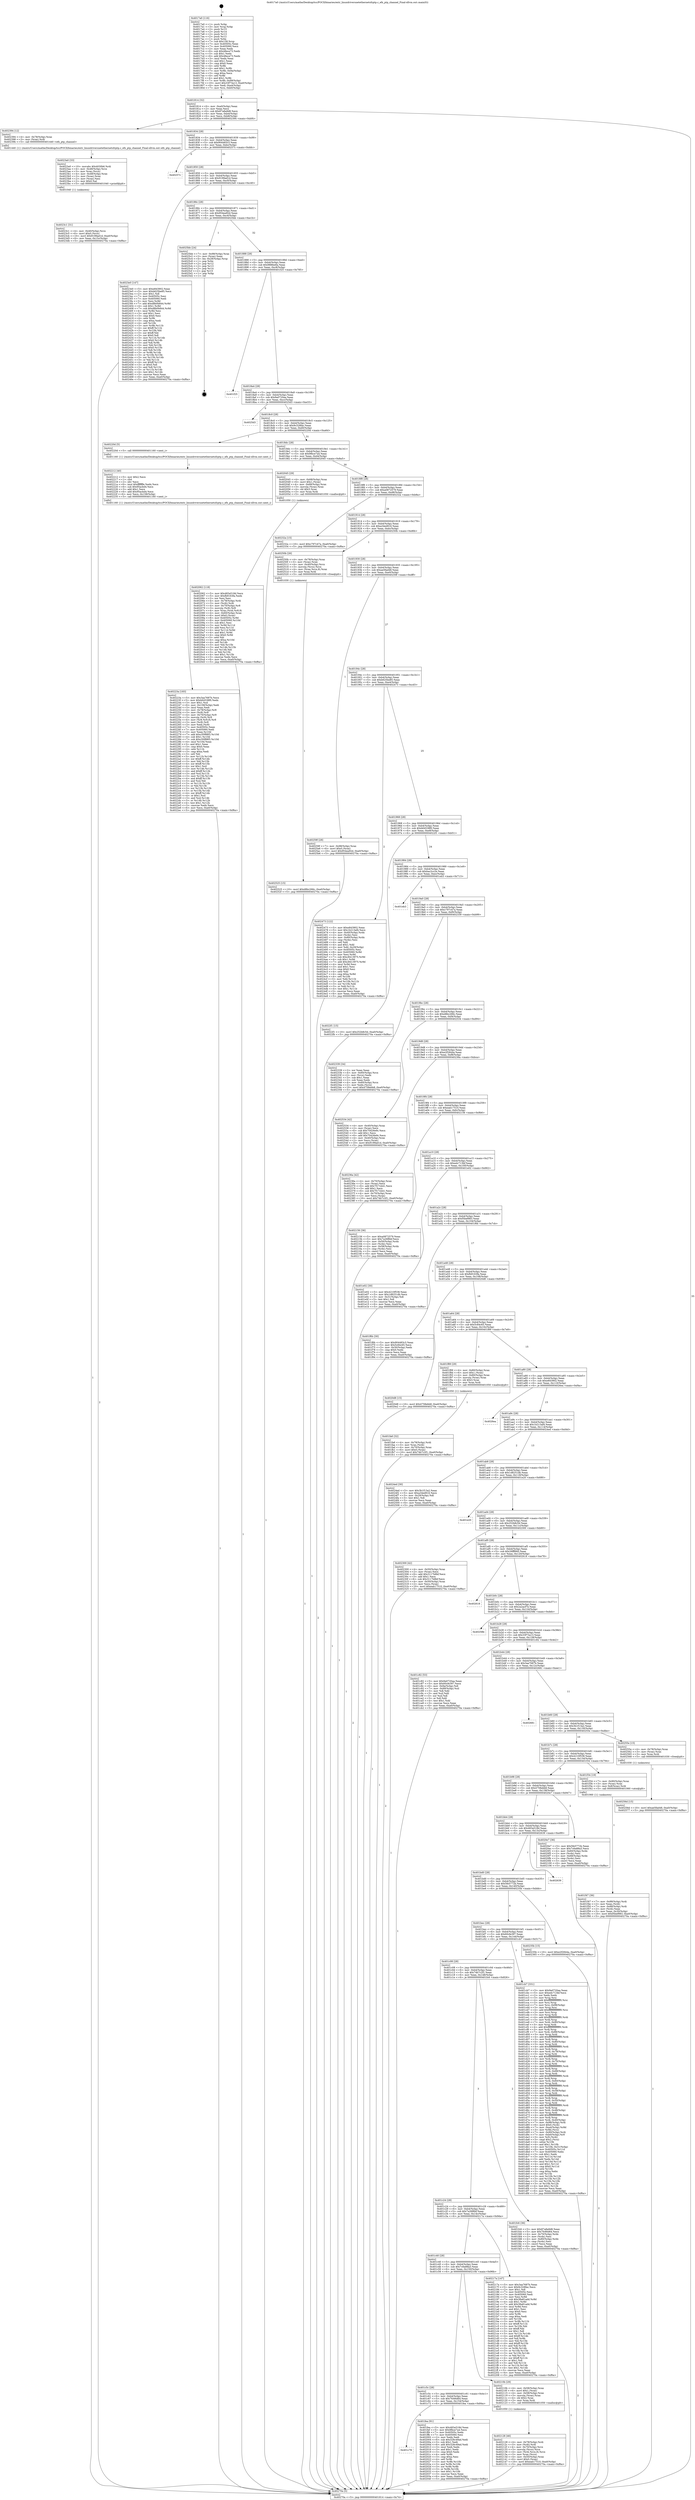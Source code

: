 digraph "0x4017a0" {
  label = "0x4017a0 (/mnt/c/Users/mathe/Desktop/tcc/POCII/binaries/extr_linuxdriversnetethernetsfcptp.c_efx_ptp_channel_Final-ollvm.out::main(0))"
  labelloc = "t"
  node[shape=record]

  Entry [label="",width=0.3,height=0.3,shape=circle,fillcolor=black,style=filled]
  "0x401814" [label="{
     0x401814 [32]\l
     | [instrs]\l
     &nbsp;&nbsp;0x401814 \<+6\>: mov -0xa0(%rbp),%eax\l
     &nbsp;&nbsp;0x40181a \<+2\>: mov %eax,%ecx\l
     &nbsp;&nbsp;0x40181c \<+6\>: sub $0x87a8a9d8,%ecx\l
     &nbsp;&nbsp;0x401822 \<+6\>: mov %eax,-0xb4(%rbp)\l
     &nbsp;&nbsp;0x401828 \<+6\>: mov %ecx,-0xb8(%rbp)\l
     &nbsp;&nbsp;0x40182e \<+6\>: je 0000000000402394 \<main+0xbf4\>\l
  }"]
  "0x402394" [label="{
     0x402394 [12]\l
     | [instrs]\l
     &nbsp;&nbsp;0x402394 \<+4\>: mov -0x78(%rbp),%rax\l
     &nbsp;&nbsp;0x402398 \<+3\>: mov (%rax),%rdi\l
     &nbsp;&nbsp;0x40239b \<+5\>: call 0000000000401440 \<efx_ptp_channel\>\l
     | [calls]\l
     &nbsp;&nbsp;0x401440 \{1\} (/mnt/c/Users/mathe/Desktop/tcc/POCII/binaries/extr_linuxdriversnetethernetsfcptp.c_efx_ptp_channel_Final-ollvm.out::efx_ptp_channel)\l
  }"]
  "0x401834" [label="{
     0x401834 [28]\l
     | [instrs]\l
     &nbsp;&nbsp;0x401834 \<+5\>: jmp 0000000000401839 \<main+0x99\>\l
     &nbsp;&nbsp;0x401839 \<+6\>: mov -0xb4(%rbp),%eax\l
     &nbsp;&nbsp;0x40183f \<+5\>: sub $0x904483c3,%eax\l
     &nbsp;&nbsp;0x401844 \<+6\>: mov %eax,-0xbc(%rbp)\l
     &nbsp;&nbsp;0x40184a \<+6\>: je 000000000040257c \<main+0xddc\>\l
  }"]
  Exit [label="",width=0.3,height=0.3,shape=circle,fillcolor=black,style=filled,peripheries=2]
  "0x40257c" [label="{
     0x40257c\l
  }", style=dashed]
  "0x401850" [label="{
     0x401850 [28]\l
     | [instrs]\l
     &nbsp;&nbsp;0x401850 \<+5\>: jmp 0000000000401855 \<main+0xb5\>\l
     &nbsp;&nbsp;0x401855 \<+6\>: mov -0xb4(%rbp),%eax\l
     &nbsp;&nbsp;0x40185b \<+5\>: sub $0x9199ad1d,%eax\l
     &nbsp;&nbsp;0x401860 \<+6\>: mov %eax,-0xc0(%rbp)\l
     &nbsp;&nbsp;0x401866 \<+6\>: je 00000000004023e0 \<main+0xc40\>\l
  }"]
  "0x40256d" [label="{
     0x40256d [15]\l
     | [instrs]\l
     &nbsp;&nbsp;0x40256d \<+10\>: movl $0xae5fad48,-0xa0(%rbp)\l
     &nbsp;&nbsp;0x402577 \<+5\>: jmp 000000000040270a \<main+0xf6a\>\l
  }"]
  "0x4023e0" [label="{
     0x4023e0 [147]\l
     | [instrs]\l
     &nbsp;&nbsp;0x4023e0 \<+5\>: mov $0xe843902,%eax\l
     &nbsp;&nbsp;0x4023e5 \<+5\>: mov $0xb625be85,%ecx\l
     &nbsp;&nbsp;0x4023ea \<+2\>: mov $0x1,%dl\l
     &nbsp;&nbsp;0x4023ec \<+7\>: mov 0x40505c,%esi\l
     &nbsp;&nbsp;0x4023f3 \<+7\>: mov 0x405060,%edi\l
     &nbsp;&nbsp;0x4023fa \<+3\>: mov %esi,%r8d\l
     &nbsp;&nbsp;0x4023fd \<+7\>: add $0xd8b0b844,%r8d\l
     &nbsp;&nbsp;0x402404 \<+4\>: sub $0x1,%r8d\l
     &nbsp;&nbsp;0x402408 \<+7\>: sub $0xd8b0b844,%r8d\l
     &nbsp;&nbsp;0x40240f \<+4\>: imul %r8d,%esi\l
     &nbsp;&nbsp;0x402413 \<+3\>: and $0x1,%esi\l
     &nbsp;&nbsp;0x402416 \<+3\>: cmp $0x0,%esi\l
     &nbsp;&nbsp;0x402419 \<+4\>: sete %r9b\l
     &nbsp;&nbsp;0x40241d \<+3\>: cmp $0xa,%edi\l
     &nbsp;&nbsp;0x402420 \<+4\>: setl %r10b\l
     &nbsp;&nbsp;0x402424 \<+3\>: mov %r9b,%r11b\l
     &nbsp;&nbsp;0x402427 \<+4\>: xor $0xff,%r11b\l
     &nbsp;&nbsp;0x40242b \<+3\>: mov %r10b,%bl\l
     &nbsp;&nbsp;0x40242e \<+3\>: xor $0xff,%bl\l
     &nbsp;&nbsp;0x402431 \<+3\>: xor $0x0,%dl\l
     &nbsp;&nbsp;0x402434 \<+3\>: mov %r11b,%r14b\l
     &nbsp;&nbsp;0x402437 \<+4\>: and $0x0,%r14b\l
     &nbsp;&nbsp;0x40243b \<+3\>: and %dl,%r9b\l
     &nbsp;&nbsp;0x40243e \<+3\>: mov %bl,%r15b\l
     &nbsp;&nbsp;0x402441 \<+4\>: and $0x0,%r15b\l
     &nbsp;&nbsp;0x402445 \<+3\>: and %dl,%r10b\l
     &nbsp;&nbsp;0x402448 \<+3\>: or %r9b,%r14b\l
     &nbsp;&nbsp;0x40244b \<+3\>: or %r10b,%r15b\l
     &nbsp;&nbsp;0x40244e \<+3\>: xor %r15b,%r14b\l
     &nbsp;&nbsp;0x402451 \<+3\>: or %bl,%r11b\l
     &nbsp;&nbsp;0x402454 \<+4\>: xor $0xff,%r11b\l
     &nbsp;&nbsp;0x402458 \<+3\>: or $0x0,%dl\l
     &nbsp;&nbsp;0x40245b \<+3\>: and %dl,%r11b\l
     &nbsp;&nbsp;0x40245e \<+3\>: or %r11b,%r14b\l
     &nbsp;&nbsp;0x402461 \<+4\>: test $0x1,%r14b\l
     &nbsp;&nbsp;0x402465 \<+3\>: cmovne %ecx,%eax\l
     &nbsp;&nbsp;0x402468 \<+6\>: mov %eax,-0xa0(%rbp)\l
     &nbsp;&nbsp;0x40246e \<+5\>: jmp 000000000040270a \<main+0xf6a\>\l
  }"]
  "0x40186c" [label="{
     0x40186c [28]\l
     | [instrs]\l
     &nbsp;&nbsp;0x40186c \<+5\>: jmp 0000000000401871 \<main+0xd1\>\l
     &nbsp;&nbsp;0x401871 \<+6\>: mov -0xb4(%rbp),%eax\l
     &nbsp;&nbsp;0x401877 \<+5\>: sub $0x954ea92d,%eax\l
     &nbsp;&nbsp;0x40187c \<+6\>: mov %eax,-0xc4(%rbp)\l
     &nbsp;&nbsp;0x401882 \<+6\>: je 00000000004025bb \<main+0xe1b\>\l
  }"]
  "0x402525" [label="{
     0x402525 [15]\l
     | [instrs]\l
     &nbsp;&nbsp;0x402525 \<+10\>: movl $0xd8bc266c,-0xa0(%rbp)\l
     &nbsp;&nbsp;0x40252f \<+5\>: jmp 000000000040270a \<main+0xf6a\>\l
  }"]
  "0x4025bb" [label="{
     0x4025bb [24]\l
     | [instrs]\l
     &nbsp;&nbsp;0x4025bb \<+7\>: mov -0x98(%rbp),%rax\l
     &nbsp;&nbsp;0x4025c2 \<+2\>: mov (%rax),%eax\l
     &nbsp;&nbsp;0x4025c4 \<+4\>: lea -0x28(%rbp),%rsp\l
     &nbsp;&nbsp;0x4025c8 \<+1\>: pop %rbx\l
     &nbsp;&nbsp;0x4025c9 \<+2\>: pop %r12\l
     &nbsp;&nbsp;0x4025cb \<+2\>: pop %r13\l
     &nbsp;&nbsp;0x4025cd \<+2\>: pop %r14\l
     &nbsp;&nbsp;0x4025cf \<+2\>: pop %r15\l
     &nbsp;&nbsp;0x4025d1 \<+1\>: pop %rbp\l
     &nbsp;&nbsp;0x4025d2 \<+1\>: ret\l
  }"]
  "0x401888" [label="{
     0x401888 [28]\l
     | [instrs]\l
     &nbsp;&nbsp;0x401888 \<+5\>: jmp 000000000040188d \<main+0xed\>\l
     &nbsp;&nbsp;0x40188d \<+6\>: mov -0xb4(%rbp),%eax\l
     &nbsp;&nbsp;0x401893 \<+5\>: sub $0x988fee6a,%eax\l
     &nbsp;&nbsp;0x401898 \<+6\>: mov %eax,-0xc8(%rbp)\l
     &nbsp;&nbsp;0x40189e \<+6\>: je 0000000000401f25 \<main+0x785\>\l
  }"]
  "0x4023c1" [label="{
     0x4023c1 [31]\l
     | [instrs]\l
     &nbsp;&nbsp;0x4023c1 \<+4\>: mov -0x40(%rbp),%rcx\l
     &nbsp;&nbsp;0x4023c5 \<+6\>: movl $0x0,(%rcx)\l
     &nbsp;&nbsp;0x4023cb \<+10\>: movl $0x9199ad1d,-0xa0(%rbp)\l
     &nbsp;&nbsp;0x4023d5 \<+6\>: mov %eax,-0x15c(%rbp)\l
     &nbsp;&nbsp;0x4023db \<+5\>: jmp 000000000040270a \<main+0xf6a\>\l
  }"]
  "0x401f25" [label="{
     0x401f25\l
  }", style=dashed]
  "0x4018a4" [label="{
     0x4018a4 [28]\l
     | [instrs]\l
     &nbsp;&nbsp;0x4018a4 \<+5\>: jmp 00000000004018a9 \<main+0x109\>\l
     &nbsp;&nbsp;0x4018a9 \<+6\>: mov -0xb4(%rbp),%eax\l
     &nbsp;&nbsp;0x4018af \<+5\>: sub $0x9a0720aa,%eax\l
     &nbsp;&nbsp;0x4018b4 \<+6\>: mov %eax,-0xcc(%rbp)\l
     &nbsp;&nbsp;0x4018ba \<+6\>: je 00000000004025d3 \<main+0xe33\>\l
  }"]
  "0x4023a0" [label="{
     0x4023a0 [33]\l
     | [instrs]\l
     &nbsp;&nbsp;0x4023a0 \<+10\>: movabs $0x4030b6,%rdi\l
     &nbsp;&nbsp;0x4023aa \<+4\>: mov -0x48(%rbp),%rcx\l
     &nbsp;&nbsp;0x4023ae \<+3\>: mov %rax,(%rcx)\l
     &nbsp;&nbsp;0x4023b1 \<+4\>: mov -0x48(%rbp),%rax\l
     &nbsp;&nbsp;0x4023b5 \<+3\>: mov (%rax),%rax\l
     &nbsp;&nbsp;0x4023b8 \<+2\>: mov (%rax),%esi\l
     &nbsp;&nbsp;0x4023ba \<+2\>: mov $0x0,%al\l
     &nbsp;&nbsp;0x4023bc \<+5\>: call 0000000000401040 \<printf@plt\>\l
     | [calls]\l
     &nbsp;&nbsp;0x401040 \{1\} (unknown)\l
  }"]
  "0x4025d3" [label="{
     0x4025d3\l
  }", style=dashed]
  "0x4018c0" [label="{
     0x4018c0 [28]\l
     | [instrs]\l
     &nbsp;&nbsp;0x4018c0 \<+5\>: jmp 00000000004018c5 \<main+0x125\>\l
     &nbsp;&nbsp;0x4018c5 \<+6\>: mov -0xb4(%rbp),%eax\l
     &nbsp;&nbsp;0x4018cb \<+5\>: sub $0x9c328fac,%eax\l
     &nbsp;&nbsp;0x4018d0 \<+6\>: mov %eax,-0xd0(%rbp)\l
     &nbsp;&nbsp;0x4018d6 \<+6\>: je 000000000040220d \<main+0xa6d\>\l
  }"]
  "0x40223a" [label="{
     0x40223a [183]\l
     | [instrs]\l
     &nbsp;&nbsp;0x40223a \<+5\>: mov $0x3aa7687b,%ecx\l
     &nbsp;&nbsp;0x40223f \<+5\>: mov $0xb64538f0,%edx\l
     &nbsp;&nbsp;0x402244 \<+3\>: mov $0x1,%sil\l
     &nbsp;&nbsp;0x402247 \<+6\>: mov -0x158(%rbp),%edi\l
     &nbsp;&nbsp;0x40224d \<+3\>: imul %eax,%edi\l
     &nbsp;&nbsp;0x402250 \<+4\>: mov -0x78(%rbp),%r8\l
     &nbsp;&nbsp;0x402254 \<+3\>: mov (%r8),%r8\l
     &nbsp;&nbsp;0x402257 \<+4\>: mov -0x70(%rbp),%r9\l
     &nbsp;&nbsp;0x40225b \<+3\>: movslq (%r9),%r9\l
     &nbsp;&nbsp;0x40225e \<+4\>: mov (%r8,%r9,8),%r8\l
     &nbsp;&nbsp;0x402262 \<+3\>: mov (%r8),%r8\l
     &nbsp;&nbsp;0x402265 \<+3\>: mov %edi,(%r8)\l
     &nbsp;&nbsp;0x402268 \<+7\>: mov 0x40505c,%eax\l
     &nbsp;&nbsp;0x40226f \<+7\>: mov 0x405060,%edi\l
     &nbsp;&nbsp;0x402276 \<+3\>: mov %eax,%r10d\l
     &nbsp;&nbsp;0x402279 \<+7\>: add $0xc50f88f3,%r10d\l
     &nbsp;&nbsp;0x402280 \<+4\>: sub $0x1,%r10d\l
     &nbsp;&nbsp;0x402284 \<+7\>: sub $0xc50f88f3,%r10d\l
     &nbsp;&nbsp;0x40228b \<+4\>: imul %r10d,%eax\l
     &nbsp;&nbsp;0x40228f \<+3\>: and $0x1,%eax\l
     &nbsp;&nbsp;0x402292 \<+3\>: cmp $0x0,%eax\l
     &nbsp;&nbsp;0x402295 \<+4\>: sete %r11b\l
     &nbsp;&nbsp;0x402299 \<+3\>: cmp $0xa,%edi\l
     &nbsp;&nbsp;0x40229c \<+3\>: setl %bl\l
     &nbsp;&nbsp;0x40229f \<+3\>: mov %r11b,%r14b\l
     &nbsp;&nbsp;0x4022a2 \<+4\>: xor $0xff,%r14b\l
     &nbsp;&nbsp;0x4022a6 \<+3\>: mov %bl,%r15b\l
     &nbsp;&nbsp;0x4022a9 \<+4\>: xor $0xff,%r15b\l
     &nbsp;&nbsp;0x4022ad \<+4\>: xor $0x1,%sil\l
     &nbsp;&nbsp;0x4022b1 \<+3\>: mov %r14b,%r12b\l
     &nbsp;&nbsp;0x4022b4 \<+4\>: and $0xff,%r12b\l
     &nbsp;&nbsp;0x4022b8 \<+3\>: and %sil,%r11b\l
     &nbsp;&nbsp;0x4022bb \<+3\>: mov %r15b,%r13b\l
     &nbsp;&nbsp;0x4022be \<+4\>: and $0xff,%r13b\l
     &nbsp;&nbsp;0x4022c2 \<+3\>: and %sil,%bl\l
     &nbsp;&nbsp;0x4022c5 \<+3\>: or %r11b,%r12b\l
     &nbsp;&nbsp;0x4022c8 \<+3\>: or %bl,%r13b\l
     &nbsp;&nbsp;0x4022cb \<+3\>: xor %r13b,%r12b\l
     &nbsp;&nbsp;0x4022ce \<+3\>: or %r15b,%r14b\l
     &nbsp;&nbsp;0x4022d1 \<+4\>: xor $0xff,%r14b\l
     &nbsp;&nbsp;0x4022d5 \<+4\>: or $0x1,%sil\l
     &nbsp;&nbsp;0x4022d9 \<+3\>: and %sil,%r14b\l
     &nbsp;&nbsp;0x4022dc \<+3\>: or %r14b,%r12b\l
     &nbsp;&nbsp;0x4022df \<+4\>: test $0x1,%r12b\l
     &nbsp;&nbsp;0x4022e3 \<+3\>: cmovne %edx,%ecx\l
     &nbsp;&nbsp;0x4022e6 \<+6\>: mov %ecx,-0xa0(%rbp)\l
     &nbsp;&nbsp;0x4022ec \<+5\>: jmp 000000000040270a \<main+0xf6a\>\l
  }"]
  "0x40220d" [label="{
     0x40220d [5]\l
     | [instrs]\l
     &nbsp;&nbsp;0x40220d \<+5\>: call 0000000000401160 \<next_i\>\l
     | [calls]\l
     &nbsp;&nbsp;0x401160 \{1\} (/mnt/c/Users/mathe/Desktop/tcc/POCII/binaries/extr_linuxdriversnetethernetsfcptp.c_efx_ptp_channel_Final-ollvm.out::next_i)\l
  }"]
  "0x4018dc" [label="{
     0x4018dc [28]\l
     | [instrs]\l
     &nbsp;&nbsp;0x4018dc \<+5\>: jmp 00000000004018e1 \<main+0x141\>\l
     &nbsp;&nbsp;0x4018e1 \<+6\>: mov -0xb4(%rbp),%eax\l
     &nbsp;&nbsp;0x4018e7 \<+5\>: sub $0x9fbce7a4,%eax\l
     &nbsp;&nbsp;0x4018ec \<+6\>: mov %eax,-0xd4(%rbp)\l
     &nbsp;&nbsp;0x4018f2 \<+6\>: je 0000000000402045 \<main+0x8a5\>\l
  }"]
  "0x402212" [label="{
     0x402212 [40]\l
     | [instrs]\l
     &nbsp;&nbsp;0x402212 \<+5\>: mov $0x2,%ecx\l
     &nbsp;&nbsp;0x402217 \<+1\>: cltd\l
     &nbsp;&nbsp;0x402218 \<+2\>: idiv %ecx\l
     &nbsp;&nbsp;0x40221a \<+6\>: imul $0xfffffffe,%edx,%ecx\l
     &nbsp;&nbsp;0x402220 \<+6\>: sub $0x95acbd4,%ecx\l
     &nbsp;&nbsp;0x402226 \<+3\>: add $0x1,%ecx\l
     &nbsp;&nbsp;0x402229 \<+6\>: add $0x95acbd4,%ecx\l
     &nbsp;&nbsp;0x40222f \<+6\>: mov %ecx,-0x158(%rbp)\l
     &nbsp;&nbsp;0x402235 \<+5\>: call 0000000000401160 \<next_i\>\l
     | [calls]\l
     &nbsp;&nbsp;0x401160 \{1\} (/mnt/c/Users/mathe/Desktop/tcc/POCII/binaries/extr_linuxdriversnetethernetsfcptp.c_efx_ptp_channel_Final-ollvm.out::next_i)\l
  }"]
  "0x402045" [label="{
     0x402045 [29]\l
     | [instrs]\l
     &nbsp;&nbsp;0x402045 \<+4\>: mov -0x68(%rbp),%rax\l
     &nbsp;&nbsp;0x402049 \<+6\>: movl $0x1,(%rax)\l
     &nbsp;&nbsp;0x40204f \<+4\>: mov -0x68(%rbp),%rax\l
     &nbsp;&nbsp;0x402053 \<+3\>: movslq (%rax),%rax\l
     &nbsp;&nbsp;0x402056 \<+4\>: shl $0x3,%rax\l
     &nbsp;&nbsp;0x40205a \<+3\>: mov %rax,%rdi\l
     &nbsp;&nbsp;0x40205d \<+5\>: call 0000000000401050 \<malloc@plt\>\l
     | [calls]\l
     &nbsp;&nbsp;0x401050 \{1\} (unknown)\l
  }"]
  "0x4018f8" [label="{
     0x4018f8 [28]\l
     | [instrs]\l
     &nbsp;&nbsp;0x4018f8 \<+5\>: jmp 00000000004018fd \<main+0x15d\>\l
     &nbsp;&nbsp;0x4018fd \<+6\>: mov -0xb4(%rbp),%eax\l
     &nbsp;&nbsp;0x401903 \<+5\>: sub $0xa0872579,%eax\l
     &nbsp;&nbsp;0x401908 \<+6\>: mov %eax,-0xd8(%rbp)\l
     &nbsp;&nbsp;0x40190e \<+6\>: je 000000000040232a \<main+0xb8a\>\l
  }"]
  "0x402128" [label="{
     0x402128 [46]\l
     | [instrs]\l
     &nbsp;&nbsp;0x402128 \<+4\>: mov -0x78(%rbp),%rdi\l
     &nbsp;&nbsp;0x40212c \<+3\>: mov (%rdi),%rdi\l
     &nbsp;&nbsp;0x40212f \<+4\>: mov -0x70(%rbp),%rcx\l
     &nbsp;&nbsp;0x402133 \<+3\>: movslq (%rcx),%rcx\l
     &nbsp;&nbsp;0x402136 \<+4\>: mov (%rdi,%rcx,8),%rcx\l
     &nbsp;&nbsp;0x40213a \<+3\>: mov %rax,(%rcx)\l
     &nbsp;&nbsp;0x40213d \<+4\>: mov -0x50(%rbp),%rax\l
     &nbsp;&nbsp;0x402141 \<+6\>: movl $0x0,(%rax)\l
     &nbsp;&nbsp;0x402147 \<+10\>: movl $0xeab17510,-0xa0(%rbp)\l
     &nbsp;&nbsp;0x402151 \<+5\>: jmp 000000000040270a \<main+0xf6a\>\l
  }"]
  "0x40232a" [label="{
     0x40232a [15]\l
     | [instrs]\l
     &nbsp;&nbsp;0x40232a \<+10\>: movl $0xc797c47a,-0xa0(%rbp)\l
     &nbsp;&nbsp;0x402334 \<+5\>: jmp 000000000040270a \<main+0xf6a\>\l
  }"]
  "0x401914" [label="{
     0x401914 [28]\l
     | [instrs]\l
     &nbsp;&nbsp;0x401914 \<+5\>: jmp 0000000000401919 \<main+0x179\>\l
     &nbsp;&nbsp;0x401919 \<+6\>: mov -0xb4(%rbp),%eax\l
     &nbsp;&nbsp;0x40191f \<+5\>: sub $0xa34ed916,%eax\l
     &nbsp;&nbsp;0x401924 \<+6\>: mov %eax,-0xdc(%rbp)\l
     &nbsp;&nbsp;0x40192a \<+6\>: je 000000000040250b \<main+0xd6b\>\l
  }"]
  "0x402062" [label="{
     0x402062 [118]\l
     | [instrs]\l
     &nbsp;&nbsp;0x402062 \<+5\>: mov $0x483a518d,%ecx\l
     &nbsp;&nbsp;0x402067 \<+5\>: mov $0xfb9163fa,%edx\l
     &nbsp;&nbsp;0x40206c \<+2\>: xor %esi,%esi\l
     &nbsp;&nbsp;0x40206e \<+4\>: mov -0x78(%rbp),%rdi\l
     &nbsp;&nbsp;0x402072 \<+3\>: mov (%rdi),%rdi\l
     &nbsp;&nbsp;0x402075 \<+4\>: mov -0x70(%rbp),%r8\l
     &nbsp;&nbsp;0x402079 \<+3\>: movslq (%r8),%r8\l
     &nbsp;&nbsp;0x40207c \<+4\>: mov %rax,(%rdi,%r8,8)\l
     &nbsp;&nbsp;0x402080 \<+4\>: mov -0x60(%rbp),%rax\l
     &nbsp;&nbsp;0x402084 \<+6\>: movl $0x0,(%rax)\l
     &nbsp;&nbsp;0x40208a \<+8\>: mov 0x40505c,%r9d\l
     &nbsp;&nbsp;0x402092 \<+8\>: mov 0x405060,%r10d\l
     &nbsp;&nbsp;0x40209a \<+3\>: sub $0x1,%esi\l
     &nbsp;&nbsp;0x40209d \<+3\>: mov %r9d,%r11d\l
     &nbsp;&nbsp;0x4020a0 \<+3\>: add %esi,%r11d\l
     &nbsp;&nbsp;0x4020a3 \<+4\>: imul %r11d,%r9d\l
     &nbsp;&nbsp;0x4020a7 \<+4\>: and $0x1,%r9d\l
     &nbsp;&nbsp;0x4020ab \<+4\>: cmp $0x0,%r9d\l
     &nbsp;&nbsp;0x4020af \<+3\>: sete %bl\l
     &nbsp;&nbsp;0x4020b2 \<+4\>: cmp $0xa,%r10d\l
     &nbsp;&nbsp;0x4020b6 \<+4\>: setl %r14b\l
     &nbsp;&nbsp;0x4020ba \<+3\>: mov %bl,%r15b\l
     &nbsp;&nbsp;0x4020bd \<+3\>: and %r14b,%r15b\l
     &nbsp;&nbsp;0x4020c0 \<+3\>: xor %r14b,%bl\l
     &nbsp;&nbsp;0x4020c3 \<+3\>: or %bl,%r15b\l
     &nbsp;&nbsp;0x4020c6 \<+4\>: test $0x1,%r15b\l
     &nbsp;&nbsp;0x4020ca \<+3\>: cmovne %edx,%ecx\l
     &nbsp;&nbsp;0x4020cd \<+6\>: mov %ecx,-0xa0(%rbp)\l
     &nbsp;&nbsp;0x4020d3 \<+5\>: jmp 000000000040270a \<main+0xf6a\>\l
  }"]
  "0x40250b" [label="{
     0x40250b [26]\l
     | [instrs]\l
     &nbsp;&nbsp;0x40250b \<+4\>: mov -0x78(%rbp),%rax\l
     &nbsp;&nbsp;0x40250f \<+3\>: mov (%rax),%rax\l
     &nbsp;&nbsp;0x402512 \<+4\>: mov -0x40(%rbp),%rcx\l
     &nbsp;&nbsp;0x402516 \<+3\>: movslq (%rcx),%rcx\l
     &nbsp;&nbsp;0x402519 \<+4\>: mov (%rax,%rcx,8),%rax\l
     &nbsp;&nbsp;0x40251d \<+3\>: mov %rax,%rdi\l
     &nbsp;&nbsp;0x402520 \<+5\>: call 0000000000401030 \<free@plt\>\l
     | [calls]\l
     &nbsp;&nbsp;0x401030 \{1\} (unknown)\l
  }"]
  "0x401930" [label="{
     0x401930 [28]\l
     | [instrs]\l
     &nbsp;&nbsp;0x401930 \<+5\>: jmp 0000000000401935 \<main+0x195\>\l
     &nbsp;&nbsp;0x401935 \<+6\>: mov -0xb4(%rbp),%eax\l
     &nbsp;&nbsp;0x40193b \<+5\>: sub $0xae5fad48,%eax\l
     &nbsp;&nbsp;0x401940 \<+6\>: mov %eax,-0xe0(%rbp)\l
     &nbsp;&nbsp;0x401946 \<+6\>: je 000000000040259f \<main+0xdff\>\l
  }"]
  "0x401c78" [label="{
     0x401c78\l
  }", style=dashed]
  "0x40259f" [label="{
     0x40259f [28]\l
     | [instrs]\l
     &nbsp;&nbsp;0x40259f \<+7\>: mov -0x98(%rbp),%rax\l
     &nbsp;&nbsp;0x4025a6 \<+6\>: movl $0x0,(%rax)\l
     &nbsp;&nbsp;0x4025ac \<+10\>: movl $0x954ea92d,-0xa0(%rbp)\l
     &nbsp;&nbsp;0x4025b6 \<+5\>: jmp 000000000040270a \<main+0xf6a\>\l
  }"]
  "0x40194c" [label="{
     0x40194c [28]\l
     | [instrs]\l
     &nbsp;&nbsp;0x40194c \<+5\>: jmp 0000000000401951 \<main+0x1b1\>\l
     &nbsp;&nbsp;0x401951 \<+6\>: mov -0xb4(%rbp),%eax\l
     &nbsp;&nbsp;0x401957 \<+5\>: sub $0xb625be85,%eax\l
     &nbsp;&nbsp;0x40195c \<+6\>: mov %eax,-0xe4(%rbp)\l
     &nbsp;&nbsp;0x401962 \<+6\>: je 0000000000402473 \<main+0xcd3\>\l
  }"]
  "0x401fea" [label="{
     0x401fea [91]\l
     | [instrs]\l
     &nbsp;&nbsp;0x401fea \<+5\>: mov $0x483a518d,%eax\l
     &nbsp;&nbsp;0x401fef \<+5\>: mov $0x9fbce7a4,%ecx\l
     &nbsp;&nbsp;0x401ff4 \<+7\>: mov 0x40505c,%edx\l
     &nbsp;&nbsp;0x401ffb \<+7\>: mov 0x405060,%esi\l
     &nbsp;&nbsp;0x402002 \<+2\>: mov %edx,%edi\l
     &nbsp;&nbsp;0x402004 \<+6\>: sub $0x328c49ad,%edi\l
     &nbsp;&nbsp;0x40200a \<+3\>: sub $0x1,%edi\l
     &nbsp;&nbsp;0x40200d \<+6\>: add $0x328c49ad,%edi\l
     &nbsp;&nbsp;0x402013 \<+3\>: imul %edi,%edx\l
     &nbsp;&nbsp;0x402016 \<+3\>: and $0x1,%edx\l
     &nbsp;&nbsp;0x402019 \<+3\>: cmp $0x0,%edx\l
     &nbsp;&nbsp;0x40201c \<+4\>: sete %r8b\l
     &nbsp;&nbsp;0x402020 \<+3\>: cmp $0xa,%esi\l
     &nbsp;&nbsp;0x402023 \<+4\>: setl %r9b\l
     &nbsp;&nbsp;0x402027 \<+3\>: mov %r8b,%r10b\l
     &nbsp;&nbsp;0x40202a \<+3\>: and %r9b,%r10b\l
     &nbsp;&nbsp;0x40202d \<+3\>: xor %r9b,%r8b\l
     &nbsp;&nbsp;0x402030 \<+3\>: or %r8b,%r10b\l
     &nbsp;&nbsp;0x402033 \<+4\>: test $0x1,%r10b\l
     &nbsp;&nbsp;0x402037 \<+3\>: cmovne %ecx,%eax\l
     &nbsp;&nbsp;0x40203a \<+6\>: mov %eax,-0xa0(%rbp)\l
     &nbsp;&nbsp;0x402040 \<+5\>: jmp 000000000040270a \<main+0xf6a\>\l
  }"]
  "0x402473" [label="{
     0x402473 [122]\l
     | [instrs]\l
     &nbsp;&nbsp;0x402473 \<+5\>: mov $0xe843902,%eax\l
     &nbsp;&nbsp;0x402478 \<+5\>: mov $0x1b213af4,%ecx\l
     &nbsp;&nbsp;0x40247d \<+4\>: mov -0x40(%rbp),%rdx\l
     &nbsp;&nbsp;0x402481 \<+2\>: mov (%rdx),%esi\l
     &nbsp;&nbsp;0x402483 \<+4\>: mov -0x80(%rbp),%rdx\l
     &nbsp;&nbsp;0x402487 \<+2\>: cmp (%rdx),%esi\l
     &nbsp;&nbsp;0x402489 \<+4\>: setl %dil\l
     &nbsp;&nbsp;0x40248d \<+4\>: and $0x1,%dil\l
     &nbsp;&nbsp;0x402491 \<+4\>: mov %dil,-0x29(%rbp)\l
     &nbsp;&nbsp;0x402495 \<+7\>: mov 0x40505c,%esi\l
     &nbsp;&nbsp;0x40249c \<+8\>: mov 0x405060,%r8d\l
     &nbsp;&nbsp;0x4024a4 \<+3\>: mov %esi,%r9d\l
     &nbsp;&nbsp;0x4024a7 \<+7\>: sub $0xc8413975,%r9d\l
     &nbsp;&nbsp;0x4024ae \<+4\>: sub $0x1,%r9d\l
     &nbsp;&nbsp;0x4024b2 \<+7\>: add $0xc8413975,%r9d\l
     &nbsp;&nbsp;0x4024b9 \<+4\>: imul %r9d,%esi\l
     &nbsp;&nbsp;0x4024bd \<+3\>: and $0x1,%esi\l
     &nbsp;&nbsp;0x4024c0 \<+3\>: cmp $0x0,%esi\l
     &nbsp;&nbsp;0x4024c3 \<+4\>: sete %dil\l
     &nbsp;&nbsp;0x4024c7 \<+4\>: cmp $0xa,%r8d\l
     &nbsp;&nbsp;0x4024cb \<+4\>: setl %r10b\l
     &nbsp;&nbsp;0x4024cf \<+3\>: mov %dil,%r11b\l
     &nbsp;&nbsp;0x4024d2 \<+3\>: and %r10b,%r11b\l
     &nbsp;&nbsp;0x4024d5 \<+3\>: xor %r10b,%dil\l
     &nbsp;&nbsp;0x4024d8 \<+3\>: or %dil,%r11b\l
     &nbsp;&nbsp;0x4024db \<+4\>: test $0x1,%r11b\l
     &nbsp;&nbsp;0x4024df \<+3\>: cmovne %ecx,%eax\l
     &nbsp;&nbsp;0x4024e2 \<+6\>: mov %eax,-0xa0(%rbp)\l
     &nbsp;&nbsp;0x4024e8 \<+5\>: jmp 000000000040270a \<main+0xf6a\>\l
  }"]
  "0x401968" [label="{
     0x401968 [28]\l
     | [instrs]\l
     &nbsp;&nbsp;0x401968 \<+5\>: jmp 000000000040196d \<main+0x1cd\>\l
     &nbsp;&nbsp;0x40196d \<+6\>: mov -0xb4(%rbp),%eax\l
     &nbsp;&nbsp;0x401973 \<+5\>: sub $0xb64538f0,%eax\l
     &nbsp;&nbsp;0x401978 \<+6\>: mov %eax,-0xe8(%rbp)\l
     &nbsp;&nbsp;0x40197e \<+6\>: je 00000000004022f1 \<main+0xb51\>\l
  }"]
  "0x401c5c" [label="{
     0x401c5c [28]\l
     | [instrs]\l
     &nbsp;&nbsp;0x401c5c \<+5\>: jmp 0000000000401c61 \<main+0x4c1\>\l
     &nbsp;&nbsp;0x401c61 \<+6\>: mov -0xb4(%rbp),%eax\l
     &nbsp;&nbsp;0x401c67 \<+5\>: sub $0x7fc66d64,%eax\l
     &nbsp;&nbsp;0x401c6c \<+6\>: mov %eax,-0x154(%rbp)\l
     &nbsp;&nbsp;0x401c72 \<+6\>: je 0000000000401fea \<main+0x84a\>\l
  }"]
  "0x4022f1" [label="{
     0x4022f1 [15]\l
     | [instrs]\l
     &nbsp;&nbsp;0x4022f1 \<+10\>: movl $0x252b8c5d,-0xa0(%rbp)\l
     &nbsp;&nbsp;0x4022fb \<+5\>: jmp 000000000040270a \<main+0xf6a\>\l
  }"]
  "0x401984" [label="{
     0x401984 [28]\l
     | [instrs]\l
     &nbsp;&nbsp;0x401984 \<+5\>: jmp 0000000000401989 \<main+0x1e9\>\l
     &nbsp;&nbsp;0x401989 \<+6\>: mov -0xb4(%rbp),%eax\l
     &nbsp;&nbsp;0x40198f \<+5\>: sub $0xbac2cc2e,%eax\l
     &nbsp;&nbsp;0x401994 \<+6\>: mov %eax,-0xec(%rbp)\l
     &nbsp;&nbsp;0x40199a \<+6\>: je 0000000000401eb3 \<main+0x713\>\l
  }"]
  "0x40210b" [label="{
     0x40210b [29]\l
     | [instrs]\l
     &nbsp;&nbsp;0x40210b \<+4\>: mov -0x58(%rbp),%rax\l
     &nbsp;&nbsp;0x40210f \<+6\>: movl $0x1,(%rax)\l
     &nbsp;&nbsp;0x402115 \<+4\>: mov -0x58(%rbp),%rax\l
     &nbsp;&nbsp;0x402119 \<+3\>: movslq (%rax),%rax\l
     &nbsp;&nbsp;0x40211c \<+4\>: shl $0x2,%rax\l
     &nbsp;&nbsp;0x402120 \<+3\>: mov %rax,%rdi\l
     &nbsp;&nbsp;0x402123 \<+5\>: call 0000000000401050 \<malloc@plt\>\l
     | [calls]\l
     &nbsp;&nbsp;0x401050 \{1\} (unknown)\l
  }"]
  "0x401eb3" [label="{
     0x401eb3\l
  }", style=dashed]
  "0x4019a0" [label="{
     0x4019a0 [28]\l
     | [instrs]\l
     &nbsp;&nbsp;0x4019a0 \<+5\>: jmp 00000000004019a5 \<main+0x205\>\l
     &nbsp;&nbsp;0x4019a5 \<+6\>: mov -0xb4(%rbp),%eax\l
     &nbsp;&nbsp;0x4019ab \<+5\>: sub $0xc797c47a,%eax\l
     &nbsp;&nbsp;0x4019b0 \<+6\>: mov %eax,-0xf0(%rbp)\l
     &nbsp;&nbsp;0x4019b6 \<+6\>: je 0000000000402339 \<main+0xb99\>\l
  }"]
  "0x401c40" [label="{
     0x401c40 [28]\l
     | [instrs]\l
     &nbsp;&nbsp;0x401c40 \<+5\>: jmp 0000000000401c45 \<main+0x4a5\>\l
     &nbsp;&nbsp;0x401c45 \<+6\>: mov -0xb4(%rbp),%eax\l
     &nbsp;&nbsp;0x401c4b \<+5\>: sub $0x7c6a88a3,%eax\l
     &nbsp;&nbsp;0x401c50 \<+6\>: mov %eax,-0x150(%rbp)\l
     &nbsp;&nbsp;0x401c56 \<+6\>: je 000000000040210b \<main+0x96b\>\l
  }"]
  "0x402339" [label="{
     0x402339 [34]\l
     | [instrs]\l
     &nbsp;&nbsp;0x402339 \<+2\>: xor %eax,%eax\l
     &nbsp;&nbsp;0x40233b \<+4\>: mov -0x60(%rbp),%rcx\l
     &nbsp;&nbsp;0x40233f \<+2\>: mov (%rcx),%edx\l
     &nbsp;&nbsp;0x402341 \<+3\>: sub $0x1,%eax\l
     &nbsp;&nbsp;0x402344 \<+2\>: sub %eax,%edx\l
     &nbsp;&nbsp;0x402346 \<+4\>: mov -0x60(%rbp),%rcx\l
     &nbsp;&nbsp;0x40234a \<+2\>: mov %edx,(%rcx)\l
     &nbsp;&nbsp;0x40234c \<+10\>: movl $0x4758ebb8,-0xa0(%rbp)\l
     &nbsp;&nbsp;0x402356 \<+5\>: jmp 000000000040270a \<main+0xf6a\>\l
  }"]
  "0x4019bc" [label="{
     0x4019bc [28]\l
     | [instrs]\l
     &nbsp;&nbsp;0x4019bc \<+5\>: jmp 00000000004019c1 \<main+0x221\>\l
     &nbsp;&nbsp;0x4019c1 \<+6\>: mov -0xb4(%rbp),%eax\l
     &nbsp;&nbsp;0x4019c7 \<+5\>: sub $0xd8bc266c,%eax\l
     &nbsp;&nbsp;0x4019cc \<+6\>: mov %eax,-0xf4(%rbp)\l
     &nbsp;&nbsp;0x4019d2 \<+6\>: je 0000000000402534 \<main+0xd94\>\l
  }"]
  "0x40217a" [label="{
     0x40217a [147]\l
     | [instrs]\l
     &nbsp;&nbsp;0x40217a \<+5\>: mov $0x3aa7687b,%eax\l
     &nbsp;&nbsp;0x40217f \<+5\>: mov $0x9c328fac,%ecx\l
     &nbsp;&nbsp;0x402184 \<+2\>: mov $0x1,%dl\l
     &nbsp;&nbsp;0x402186 \<+7\>: mov 0x40505c,%esi\l
     &nbsp;&nbsp;0x40218d \<+7\>: mov 0x405060,%edi\l
     &nbsp;&nbsp;0x402194 \<+3\>: mov %esi,%r8d\l
     &nbsp;&nbsp;0x402197 \<+7\>: sub $0x38a81add,%r8d\l
     &nbsp;&nbsp;0x40219e \<+4\>: sub $0x1,%r8d\l
     &nbsp;&nbsp;0x4021a2 \<+7\>: add $0x38a81add,%r8d\l
     &nbsp;&nbsp;0x4021a9 \<+4\>: imul %r8d,%esi\l
     &nbsp;&nbsp;0x4021ad \<+3\>: and $0x1,%esi\l
     &nbsp;&nbsp;0x4021b0 \<+3\>: cmp $0x0,%esi\l
     &nbsp;&nbsp;0x4021b3 \<+4\>: sete %r9b\l
     &nbsp;&nbsp;0x4021b7 \<+3\>: cmp $0xa,%edi\l
     &nbsp;&nbsp;0x4021ba \<+4\>: setl %r10b\l
     &nbsp;&nbsp;0x4021be \<+3\>: mov %r9b,%r11b\l
     &nbsp;&nbsp;0x4021c1 \<+4\>: xor $0xff,%r11b\l
     &nbsp;&nbsp;0x4021c5 \<+3\>: mov %r10b,%bl\l
     &nbsp;&nbsp;0x4021c8 \<+3\>: xor $0xff,%bl\l
     &nbsp;&nbsp;0x4021cb \<+3\>: xor $0x1,%dl\l
     &nbsp;&nbsp;0x4021ce \<+3\>: mov %r11b,%r14b\l
     &nbsp;&nbsp;0x4021d1 \<+4\>: and $0xff,%r14b\l
     &nbsp;&nbsp;0x4021d5 \<+3\>: and %dl,%r9b\l
     &nbsp;&nbsp;0x4021d8 \<+3\>: mov %bl,%r15b\l
     &nbsp;&nbsp;0x4021db \<+4\>: and $0xff,%r15b\l
     &nbsp;&nbsp;0x4021df \<+3\>: and %dl,%r10b\l
     &nbsp;&nbsp;0x4021e2 \<+3\>: or %r9b,%r14b\l
     &nbsp;&nbsp;0x4021e5 \<+3\>: or %r10b,%r15b\l
     &nbsp;&nbsp;0x4021e8 \<+3\>: xor %r15b,%r14b\l
     &nbsp;&nbsp;0x4021eb \<+3\>: or %bl,%r11b\l
     &nbsp;&nbsp;0x4021ee \<+4\>: xor $0xff,%r11b\l
     &nbsp;&nbsp;0x4021f2 \<+3\>: or $0x1,%dl\l
     &nbsp;&nbsp;0x4021f5 \<+3\>: and %dl,%r11b\l
     &nbsp;&nbsp;0x4021f8 \<+3\>: or %r11b,%r14b\l
     &nbsp;&nbsp;0x4021fb \<+4\>: test $0x1,%r14b\l
     &nbsp;&nbsp;0x4021ff \<+3\>: cmovne %ecx,%eax\l
     &nbsp;&nbsp;0x402202 \<+6\>: mov %eax,-0xa0(%rbp)\l
     &nbsp;&nbsp;0x402208 \<+5\>: jmp 000000000040270a \<main+0xf6a\>\l
  }"]
  "0x402534" [label="{
     0x402534 [42]\l
     | [instrs]\l
     &nbsp;&nbsp;0x402534 \<+4\>: mov -0x40(%rbp),%rax\l
     &nbsp;&nbsp;0x402538 \<+2\>: mov (%rax),%ecx\l
     &nbsp;&nbsp;0x40253a \<+6\>: sub $0x70426e9c,%ecx\l
     &nbsp;&nbsp;0x402540 \<+3\>: add $0x1,%ecx\l
     &nbsp;&nbsp;0x402543 \<+6\>: add $0x70426e9c,%ecx\l
     &nbsp;&nbsp;0x402549 \<+4\>: mov -0x40(%rbp),%rax\l
     &nbsp;&nbsp;0x40254d \<+2\>: mov %ecx,(%rax)\l
     &nbsp;&nbsp;0x40254f \<+10\>: movl $0x9199ad1d,-0xa0(%rbp)\l
     &nbsp;&nbsp;0x402559 \<+5\>: jmp 000000000040270a \<main+0xf6a\>\l
  }"]
  "0x4019d8" [label="{
     0x4019d8 [28]\l
     | [instrs]\l
     &nbsp;&nbsp;0x4019d8 \<+5\>: jmp 00000000004019dd \<main+0x23d\>\l
     &nbsp;&nbsp;0x4019dd \<+6\>: mov -0xb4(%rbp),%eax\l
     &nbsp;&nbsp;0x4019e3 \<+5\>: sub $0xe2f2844a,%eax\l
     &nbsp;&nbsp;0x4019e8 \<+6\>: mov %eax,-0xf8(%rbp)\l
     &nbsp;&nbsp;0x4019ee \<+6\>: je 000000000040236a \<main+0xbca\>\l
  }"]
  "0x401c24" [label="{
     0x401c24 [28]\l
     | [instrs]\l
     &nbsp;&nbsp;0x401c24 \<+5\>: jmp 0000000000401c29 \<main+0x489\>\l
     &nbsp;&nbsp;0x401c29 \<+6\>: mov -0xb4(%rbp),%eax\l
     &nbsp;&nbsp;0x401c2f \<+5\>: sub $0x7a26f6bf,%eax\l
     &nbsp;&nbsp;0x401c34 \<+6\>: mov %eax,-0x14c(%rbp)\l
     &nbsp;&nbsp;0x401c3a \<+6\>: je 000000000040217a \<main+0x9da\>\l
  }"]
  "0x40236a" [label="{
     0x40236a [42]\l
     | [instrs]\l
     &nbsp;&nbsp;0x40236a \<+4\>: mov -0x70(%rbp),%rax\l
     &nbsp;&nbsp;0x40236e \<+2\>: mov (%rax),%ecx\l
     &nbsp;&nbsp;0x402370 \<+6\>: add $0x7f17cb41,%ecx\l
     &nbsp;&nbsp;0x402376 \<+3\>: add $0x1,%ecx\l
     &nbsp;&nbsp;0x402379 \<+6\>: sub $0x7f17cb41,%ecx\l
     &nbsp;&nbsp;0x40237f \<+4\>: mov -0x70(%rbp),%rax\l
     &nbsp;&nbsp;0x402383 \<+2\>: mov %ecx,(%rax)\l
     &nbsp;&nbsp;0x402385 \<+10\>: movl $0x74b7c2f1,-0xa0(%rbp)\l
     &nbsp;&nbsp;0x40238f \<+5\>: jmp 000000000040270a \<main+0xf6a\>\l
  }"]
  "0x4019f4" [label="{
     0x4019f4 [28]\l
     | [instrs]\l
     &nbsp;&nbsp;0x4019f4 \<+5\>: jmp 00000000004019f9 \<main+0x259\>\l
     &nbsp;&nbsp;0x4019f9 \<+6\>: mov -0xb4(%rbp),%eax\l
     &nbsp;&nbsp;0x4019ff \<+5\>: sub $0xeab17510,%eax\l
     &nbsp;&nbsp;0x401a04 \<+6\>: mov %eax,-0xfc(%rbp)\l
     &nbsp;&nbsp;0x401a0a \<+6\>: je 0000000000402156 \<main+0x9b6\>\l
  }"]
  "0x401fc6" [label="{
     0x401fc6 [36]\l
     | [instrs]\l
     &nbsp;&nbsp;0x401fc6 \<+5\>: mov $0x87a8a9d8,%eax\l
     &nbsp;&nbsp;0x401fcb \<+5\>: mov $0x7fc66d64,%ecx\l
     &nbsp;&nbsp;0x401fd0 \<+4\>: mov -0x70(%rbp),%rdx\l
     &nbsp;&nbsp;0x401fd4 \<+2\>: mov (%rdx),%esi\l
     &nbsp;&nbsp;0x401fd6 \<+4\>: mov -0x80(%rbp),%rdx\l
     &nbsp;&nbsp;0x401fda \<+2\>: cmp (%rdx),%esi\l
     &nbsp;&nbsp;0x401fdc \<+3\>: cmovl %ecx,%eax\l
     &nbsp;&nbsp;0x401fdf \<+6\>: mov %eax,-0xa0(%rbp)\l
     &nbsp;&nbsp;0x401fe5 \<+5\>: jmp 000000000040270a \<main+0xf6a\>\l
  }"]
  "0x402156" [label="{
     0x402156 [36]\l
     | [instrs]\l
     &nbsp;&nbsp;0x402156 \<+5\>: mov $0xa0872579,%eax\l
     &nbsp;&nbsp;0x40215b \<+5\>: mov $0x7a26f6bf,%ecx\l
     &nbsp;&nbsp;0x402160 \<+4\>: mov -0x50(%rbp),%rdx\l
     &nbsp;&nbsp;0x402164 \<+2\>: mov (%rdx),%esi\l
     &nbsp;&nbsp;0x402166 \<+4\>: mov -0x58(%rbp),%rdx\l
     &nbsp;&nbsp;0x40216a \<+2\>: cmp (%rdx),%esi\l
     &nbsp;&nbsp;0x40216c \<+3\>: cmovl %ecx,%eax\l
     &nbsp;&nbsp;0x40216f \<+6\>: mov %eax,-0xa0(%rbp)\l
     &nbsp;&nbsp;0x402175 \<+5\>: jmp 000000000040270a \<main+0xf6a\>\l
  }"]
  "0x401a10" [label="{
     0x401a10 [28]\l
     | [instrs]\l
     &nbsp;&nbsp;0x401a10 \<+5\>: jmp 0000000000401a15 \<main+0x275\>\l
     &nbsp;&nbsp;0x401a15 \<+6\>: mov -0xb4(%rbp),%eax\l
     &nbsp;&nbsp;0x401a1b \<+5\>: sub $0xedc713bf,%eax\l
     &nbsp;&nbsp;0x401a20 \<+6\>: mov %eax,-0x100(%rbp)\l
     &nbsp;&nbsp;0x401a26 \<+6\>: je 0000000000401e02 \<main+0x662\>\l
  }"]
  "0x401fa6" [label="{
     0x401fa6 [32]\l
     | [instrs]\l
     &nbsp;&nbsp;0x401fa6 \<+4\>: mov -0x78(%rbp),%rdi\l
     &nbsp;&nbsp;0x401faa \<+3\>: mov %rax,(%rdi)\l
     &nbsp;&nbsp;0x401fad \<+4\>: mov -0x70(%rbp),%rax\l
     &nbsp;&nbsp;0x401fb1 \<+6\>: movl $0x0,(%rax)\l
     &nbsp;&nbsp;0x401fb7 \<+10\>: movl $0x74b7c2f1,-0xa0(%rbp)\l
     &nbsp;&nbsp;0x401fc1 \<+5\>: jmp 000000000040270a \<main+0xf6a\>\l
  }"]
  "0x401e02" [label="{
     0x401e02 [30]\l
     | [instrs]\l
     &nbsp;&nbsp;0x401e02 \<+5\>: mov $0x4210f538,%eax\l
     &nbsp;&nbsp;0x401e07 \<+5\>: mov $0x1d8251db,%ecx\l
     &nbsp;&nbsp;0x401e0c \<+3\>: mov -0x31(%rbp),%dl\l
     &nbsp;&nbsp;0x401e0f \<+3\>: test $0x1,%dl\l
     &nbsp;&nbsp;0x401e12 \<+3\>: cmovne %ecx,%eax\l
     &nbsp;&nbsp;0x401e15 \<+6\>: mov %eax,-0xa0(%rbp)\l
     &nbsp;&nbsp;0x401e1b \<+5\>: jmp 000000000040270a \<main+0xf6a\>\l
  }"]
  "0x401a2c" [label="{
     0x401a2c [28]\l
     | [instrs]\l
     &nbsp;&nbsp;0x401a2c \<+5\>: jmp 0000000000401a31 \<main+0x291\>\l
     &nbsp;&nbsp;0x401a31 \<+6\>: mov -0xb4(%rbp),%eax\l
     &nbsp;&nbsp;0x401a37 \<+5\>: sub $0xf5bef983,%eax\l
     &nbsp;&nbsp;0x401a3c \<+6\>: mov %eax,-0x104(%rbp)\l
     &nbsp;&nbsp;0x401a42 \<+6\>: je 0000000000401f6b \<main+0x7cb\>\l
  }"]
  "0x401f47" [label="{
     0x401f47 [36]\l
     | [instrs]\l
     &nbsp;&nbsp;0x401f47 \<+7\>: mov -0x88(%rbp),%rdi\l
     &nbsp;&nbsp;0x401f4e \<+2\>: mov %eax,(%rdi)\l
     &nbsp;&nbsp;0x401f50 \<+7\>: mov -0x88(%rbp),%rdi\l
     &nbsp;&nbsp;0x401f57 \<+2\>: mov (%rdi),%eax\l
     &nbsp;&nbsp;0x401f59 \<+3\>: mov %eax,-0x30(%rbp)\l
     &nbsp;&nbsp;0x401f5c \<+10\>: movl $0xf5bef983,-0xa0(%rbp)\l
     &nbsp;&nbsp;0x401f66 \<+5\>: jmp 000000000040270a \<main+0xf6a\>\l
  }"]
  "0x401f6b" [label="{
     0x401f6b [30]\l
     | [instrs]\l
     &nbsp;&nbsp;0x401f6b \<+5\>: mov $0x904483c3,%eax\l
     &nbsp;&nbsp;0x401f70 \<+5\>: mov $0x5c84c65,%ecx\l
     &nbsp;&nbsp;0x401f75 \<+3\>: mov -0x30(%rbp),%edx\l
     &nbsp;&nbsp;0x401f78 \<+3\>: cmp $0x0,%edx\l
     &nbsp;&nbsp;0x401f7b \<+3\>: cmove %ecx,%eax\l
     &nbsp;&nbsp;0x401f7e \<+6\>: mov %eax,-0xa0(%rbp)\l
     &nbsp;&nbsp;0x401f84 \<+5\>: jmp 000000000040270a \<main+0xf6a\>\l
  }"]
  "0x401a48" [label="{
     0x401a48 [28]\l
     | [instrs]\l
     &nbsp;&nbsp;0x401a48 \<+5\>: jmp 0000000000401a4d \<main+0x2ad\>\l
     &nbsp;&nbsp;0x401a4d \<+6\>: mov -0xb4(%rbp),%eax\l
     &nbsp;&nbsp;0x401a53 \<+5\>: sub $0xfb9163fa,%eax\l
     &nbsp;&nbsp;0x401a58 \<+6\>: mov %eax,-0x108(%rbp)\l
     &nbsp;&nbsp;0x401a5e \<+6\>: je 00000000004020d8 \<main+0x938\>\l
  }"]
  "0x401c08" [label="{
     0x401c08 [28]\l
     | [instrs]\l
     &nbsp;&nbsp;0x401c08 \<+5\>: jmp 0000000000401c0d \<main+0x46d\>\l
     &nbsp;&nbsp;0x401c0d \<+6\>: mov -0xb4(%rbp),%eax\l
     &nbsp;&nbsp;0x401c13 \<+5\>: sub $0x74b7c2f1,%eax\l
     &nbsp;&nbsp;0x401c18 \<+6\>: mov %eax,-0x148(%rbp)\l
     &nbsp;&nbsp;0x401c1e \<+6\>: je 0000000000401fc6 \<main+0x826\>\l
  }"]
  "0x4020d8" [label="{
     0x4020d8 [15]\l
     | [instrs]\l
     &nbsp;&nbsp;0x4020d8 \<+10\>: movl $0x4758ebb8,-0xa0(%rbp)\l
     &nbsp;&nbsp;0x4020e2 \<+5\>: jmp 000000000040270a \<main+0xf6a\>\l
  }"]
  "0x401a64" [label="{
     0x401a64 [28]\l
     | [instrs]\l
     &nbsp;&nbsp;0x401a64 \<+5\>: jmp 0000000000401a69 \<main+0x2c9\>\l
     &nbsp;&nbsp;0x401a69 \<+6\>: mov -0xb4(%rbp),%eax\l
     &nbsp;&nbsp;0x401a6f \<+5\>: sub $0x5c84c65,%eax\l
     &nbsp;&nbsp;0x401a74 \<+6\>: mov %eax,-0x10c(%rbp)\l
     &nbsp;&nbsp;0x401a7a \<+6\>: je 0000000000401f89 \<main+0x7e9\>\l
  }"]
  "0x401cb7" [label="{
     0x401cb7 [331]\l
     | [instrs]\l
     &nbsp;&nbsp;0x401cb7 \<+5\>: mov $0x9a0720aa,%eax\l
     &nbsp;&nbsp;0x401cbc \<+5\>: mov $0xedc713bf,%ecx\l
     &nbsp;&nbsp;0x401cc1 \<+2\>: xor %edx,%edx\l
     &nbsp;&nbsp;0x401cc3 \<+3\>: mov %rsp,%rsi\l
     &nbsp;&nbsp;0x401cc6 \<+4\>: add $0xfffffffffffffff0,%rsi\l
     &nbsp;&nbsp;0x401cca \<+3\>: mov %rsi,%rsp\l
     &nbsp;&nbsp;0x401ccd \<+7\>: mov %rsi,-0x98(%rbp)\l
     &nbsp;&nbsp;0x401cd4 \<+3\>: mov %rsp,%rsi\l
     &nbsp;&nbsp;0x401cd7 \<+4\>: add $0xfffffffffffffff0,%rsi\l
     &nbsp;&nbsp;0x401cdb \<+3\>: mov %rsi,%rsp\l
     &nbsp;&nbsp;0x401cde \<+3\>: mov %rsp,%rdi\l
     &nbsp;&nbsp;0x401ce1 \<+4\>: add $0xfffffffffffffff0,%rdi\l
     &nbsp;&nbsp;0x401ce5 \<+3\>: mov %rdi,%rsp\l
     &nbsp;&nbsp;0x401ce8 \<+7\>: mov %rdi,-0x90(%rbp)\l
     &nbsp;&nbsp;0x401cef \<+3\>: mov %rsp,%rdi\l
     &nbsp;&nbsp;0x401cf2 \<+4\>: add $0xfffffffffffffff0,%rdi\l
     &nbsp;&nbsp;0x401cf6 \<+3\>: mov %rdi,%rsp\l
     &nbsp;&nbsp;0x401cf9 \<+7\>: mov %rdi,-0x88(%rbp)\l
     &nbsp;&nbsp;0x401d00 \<+3\>: mov %rsp,%rdi\l
     &nbsp;&nbsp;0x401d03 \<+4\>: add $0xfffffffffffffff0,%rdi\l
     &nbsp;&nbsp;0x401d07 \<+3\>: mov %rdi,%rsp\l
     &nbsp;&nbsp;0x401d0a \<+4\>: mov %rdi,-0x80(%rbp)\l
     &nbsp;&nbsp;0x401d0e \<+3\>: mov %rsp,%rdi\l
     &nbsp;&nbsp;0x401d11 \<+4\>: add $0xfffffffffffffff0,%rdi\l
     &nbsp;&nbsp;0x401d15 \<+3\>: mov %rdi,%rsp\l
     &nbsp;&nbsp;0x401d18 \<+4\>: mov %rdi,-0x78(%rbp)\l
     &nbsp;&nbsp;0x401d1c \<+3\>: mov %rsp,%rdi\l
     &nbsp;&nbsp;0x401d1f \<+4\>: add $0xfffffffffffffff0,%rdi\l
     &nbsp;&nbsp;0x401d23 \<+3\>: mov %rdi,%rsp\l
     &nbsp;&nbsp;0x401d26 \<+4\>: mov %rdi,-0x70(%rbp)\l
     &nbsp;&nbsp;0x401d2a \<+3\>: mov %rsp,%rdi\l
     &nbsp;&nbsp;0x401d2d \<+4\>: add $0xfffffffffffffff0,%rdi\l
     &nbsp;&nbsp;0x401d31 \<+3\>: mov %rdi,%rsp\l
     &nbsp;&nbsp;0x401d34 \<+4\>: mov %rdi,-0x68(%rbp)\l
     &nbsp;&nbsp;0x401d38 \<+3\>: mov %rsp,%rdi\l
     &nbsp;&nbsp;0x401d3b \<+4\>: add $0xfffffffffffffff0,%rdi\l
     &nbsp;&nbsp;0x401d3f \<+3\>: mov %rdi,%rsp\l
     &nbsp;&nbsp;0x401d42 \<+4\>: mov %rdi,-0x60(%rbp)\l
     &nbsp;&nbsp;0x401d46 \<+3\>: mov %rsp,%rdi\l
     &nbsp;&nbsp;0x401d49 \<+4\>: add $0xfffffffffffffff0,%rdi\l
     &nbsp;&nbsp;0x401d4d \<+3\>: mov %rdi,%rsp\l
     &nbsp;&nbsp;0x401d50 \<+4\>: mov %rdi,-0x58(%rbp)\l
     &nbsp;&nbsp;0x401d54 \<+3\>: mov %rsp,%rdi\l
     &nbsp;&nbsp;0x401d57 \<+4\>: add $0xfffffffffffffff0,%rdi\l
     &nbsp;&nbsp;0x401d5b \<+3\>: mov %rdi,%rsp\l
     &nbsp;&nbsp;0x401d5e \<+4\>: mov %rdi,-0x50(%rbp)\l
     &nbsp;&nbsp;0x401d62 \<+3\>: mov %rsp,%rdi\l
     &nbsp;&nbsp;0x401d65 \<+4\>: add $0xfffffffffffffff0,%rdi\l
     &nbsp;&nbsp;0x401d69 \<+3\>: mov %rdi,%rsp\l
     &nbsp;&nbsp;0x401d6c \<+4\>: mov %rdi,-0x48(%rbp)\l
     &nbsp;&nbsp;0x401d70 \<+3\>: mov %rsp,%rdi\l
     &nbsp;&nbsp;0x401d73 \<+4\>: add $0xfffffffffffffff0,%rdi\l
     &nbsp;&nbsp;0x401d77 \<+3\>: mov %rdi,%rsp\l
     &nbsp;&nbsp;0x401d7a \<+4\>: mov %rdi,-0x40(%rbp)\l
     &nbsp;&nbsp;0x401d7e \<+7\>: mov -0x98(%rbp),%rdi\l
     &nbsp;&nbsp;0x401d85 \<+6\>: movl $0x0,(%rdi)\l
     &nbsp;&nbsp;0x401d8b \<+7\>: mov -0xa4(%rbp),%r8d\l
     &nbsp;&nbsp;0x401d92 \<+3\>: mov %r8d,(%rsi)\l
     &nbsp;&nbsp;0x401d95 \<+7\>: mov -0x90(%rbp),%rdi\l
     &nbsp;&nbsp;0x401d9c \<+7\>: mov -0xb0(%rbp),%r9\l
     &nbsp;&nbsp;0x401da3 \<+3\>: mov %r9,(%rdi)\l
     &nbsp;&nbsp;0x401da6 \<+3\>: cmpl $0x2,(%rsi)\l
     &nbsp;&nbsp;0x401da9 \<+4\>: setne %r10b\l
     &nbsp;&nbsp;0x401dad \<+4\>: and $0x1,%r10b\l
     &nbsp;&nbsp;0x401db1 \<+4\>: mov %r10b,-0x31(%rbp)\l
     &nbsp;&nbsp;0x401db5 \<+8\>: mov 0x40505c,%r11d\l
     &nbsp;&nbsp;0x401dbd \<+7\>: mov 0x405060,%ebx\l
     &nbsp;&nbsp;0x401dc4 \<+3\>: sub $0x1,%edx\l
     &nbsp;&nbsp;0x401dc7 \<+3\>: mov %r11d,%r14d\l
     &nbsp;&nbsp;0x401dca \<+3\>: add %edx,%r14d\l
     &nbsp;&nbsp;0x401dcd \<+4\>: imul %r14d,%r11d\l
     &nbsp;&nbsp;0x401dd1 \<+4\>: and $0x1,%r11d\l
     &nbsp;&nbsp;0x401dd5 \<+4\>: cmp $0x0,%r11d\l
     &nbsp;&nbsp;0x401dd9 \<+4\>: sete %r10b\l
     &nbsp;&nbsp;0x401ddd \<+3\>: cmp $0xa,%ebx\l
     &nbsp;&nbsp;0x401de0 \<+4\>: setl %r15b\l
     &nbsp;&nbsp;0x401de4 \<+3\>: mov %r10b,%r12b\l
     &nbsp;&nbsp;0x401de7 \<+3\>: and %r15b,%r12b\l
     &nbsp;&nbsp;0x401dea \<+3\>: xor %r15b,%r10b\l
     &nbsp;&nbsp;0x401ded \<+3\>: or %r10b,%r12b\l
     &nbsp;&nbsp;0x401df0 \<+4\>: test $0x1,%r12b\l
     &nbsp;&nbsp;0x401df4 \<+3\>: cmovne %ecx,%eax\l
     &nbsp;&nbsp;0x401df7 \<+6\>: mov %eax,-0xa0(%rbp)\l
     &nbsp;&nbsp;0x401dfd \<+5\>: jmp 000000000040270a \<main+0xf6a\>\l
  }"]
  "0x401f89" [label="{
     0x401f89 [29]\l
     | [instrs]\l
     &nbsp;&nbsp;0x401f89 \<+4\>: mov -0x80(%rbp),%rax\l
     &nbsp;&nbsp;0x401f8d \<+6\>: movl $0x1,(%rax)\l
     &nbsp;&nbsp;0x401f93 \<+4\>: mov -0x80(%rbp),%rax\l
     &nbsp;&nbsp;0x401f97 \<+3\>: movslq (%rax),%rax\l
     &nbsp;&nbsp;0x401f9a \<+4\>: shl $0x3,%rax\l
     &nbsp;&nbsp;0x401f9e \<+3\>: mov %rax,%rdi\l
     &nbsp;&nbsp;0x401fa1 \<+5\>: call 0000000000401050 \<malloc@plt\>\l
     | [calls]\l
     &nbsp;&nbsp;0x401050 \{1\} (unknown)\l
  }"]
  "0x401a80" [label="{
     0x401a80 [28]\l
     | [instrs]\l
     &nbsp;&nbsp;0x401a80 \<+5\>: jmp 0000000000401a85 \<main+0x2e5\>\l
     &nbsp;&nbsp;0x401a85 \<+6\>: mov -0xb4(%rbp),%eax\l
     &nbsp;&nbsp;0x401a8b \<+5\>: sub $0xe843902,%eax\l
     &nbsp;&nbsp;0x401a90 \<+6\>: mov %eax,-0x110(%rbp)\l
     &nbsp;&nbsp;0x401a96 \<+6\>: je 00000000004026ea \<main+0xf4a\>\l
  }"]
  "0x401bec" [label="{
     0x401bec [28]\l
     | [instrs]\l
     &nbsp;&nbsp;0x401bec \<+5\>: jmp 0000000000401bf1 \<main+0x451\>\l
     &nbsp;&nbsp;0x401bf1 \<+6\>: mov -0xb4(%rbp),%eax\l
     &nbsp;&nbsp;0x401bf7 \<+5\>: sub $0x60cfe397,%eax\l
     &nbsp;&nbsp;0x401bfc \<+6\>: mov %eax,-0x144(%rbp)\l
     &nbsp;&nbsp;0x401c02 \<+6\>: je 0000000000401cb7 \<main+0x517\>\l
  }"]
  "0x4026ea" [label="{
     0x4026ea\l
  }", style=dashed]
  "0x401a9c" [label="{
     0x401a9c [28]\l
     | [instrs]\l
     &nbsp;&nbsp;0x401a9c \<+5\>: jmp 0000000000401aa1 \<main+0x301\>\l
     &nbsp;&nbsp;0x401aa1 \<+6\>: mov -0xb4(%rbp),%eax\l
     &nbsp;&nbsp;0x401aa7 \<+5\>: sub $0x1b213af4,%eax\l
     &nbsp;&nbsp;0x401aac \<+6\>: mov %eax,-0x114(%rbp)\l
     &nbsp;&nbsp;0x401ab2 \<+6\>: je 00000000004024ed \<main+0xd4d\>\l
  }"]
  "0x40235b" [label="{
     0x40235b [15]\l
     | [instrs]\l
     &nbsp;&nbsp;0x40235b \<+10\>: movl $0xe2f2844a,-0xa0(%rbp)\l
     &nbsp;&nbsp;0x402365 \<+5\>: jmp 000000000040270a \<main+0xf6a\>\l
  }"]
  "0x4024ed" [label="{
     0x4024ed [30]\l
     | [instrs]\l
     &nbsp;&nbsp;0x4024ed \<+5\>: mov $0x3b1f13a2,%eax\l
     &nbsp;&nbsp;0x4024f2 \<+5\>: mov $0xa34ed916,%ecx\l
     &nbsp;&nbsp;0x4024f7 \<+3\>: mov -0x29(%rbp),%dl\l
     &nbsp;&nbsp;0x4024fa \<+3\>: test $0x1,%dl\l
     &nbsp;&nbsp;0x4024fd \<+3\>: cmovne %ecx,%eax\l
     &nbsp;&nbsp;0x402500 \<+6\>: mov %eax,-0xa0(%rbp)\l
     &nbsp;&nbsp;0x402506 \<+5\>: jmp 000000000040270a \<main+0xf6a\>\l
  }"]
  "0x401ab8" [label="{
     0x401ab8 [28]\l
     | [instrs]\l
     &nbsp;&nbsp;0x401ab8 \<+5\>: jmp 0000000000401abd \<main+0x31d\>\l
     &nbsp;&nbsp;0x401abd \<+6\>: mov -0xb4(%rbp),%eax\l
     &nbsp;&nbsp;0x401ac3 \<+5\>: sub $0x1d8251db,%eax\l
     &nbsp;&nbsp;0x401ac8 \<+6\>: mov %eax,-0x118(%rbp)\l
     &nbsp;&nbsp;0x401ace \<+6\>: je 0000000000401e20 \<main+0x680\>\l
  }"]
  "0x401bd0" [label="{
     0x401bd0 [28]\l
     | [instrs]\l
     &nbsp;&nbsp;0x401bd0 \<+5\>: jmp 0000000000401bd5 \<main+0x435\>\l
     &nbsp;&nbsp;0x401bd5 \<+6\>: mov -0xb4(%rbp),%eax\l
     &nbsp;&nbsp;0x401bdb \<+5\>: sub $0x5fe5772b,%eax\l
     &nbsp;&nbsp;0x401be0 \<+6\>: mov %eax,-0x140(%rbp)\l
     &nbsp;&nbsp;0x401be6 \<+6\>: je 000000000040235b \<main+0xbbb\>\l
  }"]
  "0x401e20" [label="{
     0x401e20\l
  }", style=dashed]
  "0x401ad4" [label="{
     0x401ad4 [28]\l
     | [instrs]\l
     &nbsp;&nbsp;0x401ad4 \<+5\>: jmp 0000000000401ad9 \<main+0x339\>\l
     &nbsp;&nbsp;0x401ad9 \<+6\>: mov -0xb4(%rbp),%eax\l
     &nbsp;&nbsp;0x401adf \<+5\>: sub $0x252b8c5d,%eax\l
     &nbsp;&nbsp;0x401ae4 \<+6\>: mov %eax,-0x11c(%rbp)\l
     &nbsp;&nbsp;0x401aea \<+6\>: je 0000000000402300 \<main+0xb60\>\l
  }"]
  "0x402639" [label="{
     0x402639\l
  }", style=dashed]
  "0x402300" [label="{
     0x402300 [42]\l
     | [instrs]\l
     &nbsp;&nbsp;0x402300 \<+4\>: mov -0x50(%rbp),%rax\l
     &nbsp;&nbsp;0x402304 \<+2\>: mov (%rax),%ecx\l
     &nbsp;&nbsp;0x402306 \<+6\>: add $0x3117b8bf,%ecx\l
     &nbsp;&nbsp;0x40230c \<+3\>: add $0x1,%ecx\l
     &nbsp;&nbsp;0x40230f \<+6\>: sub $0x3117b8bf,%ecx\l
     &nbsp;&nbsp;0x402315 \<+4\>: mov -0x50(%rbp),%rax\l
     &nbsp;&nbsp;0x402319 \<+2\>: mov %ecx,(%rax)\l
     &nbsp;&nbsp;0x40231b \<+10\>: movl $0xeab17510,-0xa0(%rbp)\l
     &nbsp;&nbsp;0x402325 \<+5\>: jmp 000000000040270a \<main+0xf6a\>\l
  }"]
  "0x401af0" [label="{
     0x401af0 [28]\l
     | [instrs]\l
     &nbsp;&nbsp;0x401af0 \<+5\>: jmp 0000000000401af5 \<main+0x355\>\l
     &nbsp;&nbsp;0x401af5 \<+6\>: mov -0xb4(%rbp),%eax\l
     &nbsp;&nbsp;0x401afb \<+5\>: sub $0x26fff660,%eax\l
     &nbsp;&nbsp;0x401b00 \<+6\>: mov %eax,-0x120(%rbp)\l
     &nbsp;&nbsp;0x401b06 \<+6\>: je 0000000000402618 \<main+0xe78\>\l
  }"]
  "0x401bb4" [label="{
     0x401bb4 [28]\l
     | [instrs]\l
     &nbsp;&nbsp;0x401bb4 \<+5\>: jmp 0000000000401bb9 \<main+0x419\>\l
     &nbsp;&nbsp;0x401bb9 \<+6\>: mov -0xb4(%rbp),%eax\l
     &nbsp;&nbsp;0x401bbf \<+5\>: sub $0x483a518d,%eax\l
     &nbsp;&nbsp;0x401bc4 \<+6\>: mov %eax,-0x13c(%rbp)\l
     &nbsp;&nbsp;0x401bca \<+6\>: je 0000000000402639 \<main+0xe99\>\l
  }"]
  "0x402618" [label="{
     0x402618\l
  }", style=dashed]
  "0x401b0c" [label="{
     0x401b0c [28]\l
     | [instrs]\l
     &nbsp;&nbsp;0x401b0c \<+5\>: jmp 0000000000401b11 \<main+0x371\>\l
     &nbsp;&nbsp;0x401b11 \<+6\>: mov -0xb4(%rbp),%eax\l
     &nbsp;&nbsp;0x401b17 \<+5\>: sub $0x2a2acf7e,%eax\l
     &nbsp;&nbsp;0x401b1c \<+6\>: mov %eax,-0x124(%rbp)\l
     &nbsp;&nbsp;0x401b22 \<+6\>: je 000000000040258b \<main+0xdeb\>\l
  }"]
  "0x4020e7" [label="{
     0x4020e7 [36]\l
     | [instrs]\l
     &nbsp;&nbsp;0x4020e7 \<+5\>: mov $0x5fe5772b,%eax\l
     &nbsp;&nbsp;0x4020ec \<+5\>: mov $0x7c6a88a3,%ecx\l
     &nbsp;&nbsp;0x4020f1 \<+4\>: mov -0x60(%rbp),%rdx\l
     &nbsp;&nbsp;0x4020f5 \<+2\>: mov (%rdx),%esi\l
     &nbsp;&nbsp;0x4020f7 \<+4\>: mov -0x68(%rbp),%rdx\l
     &nbsp;&nbsp;0x4020fb \<+2\>: cmp (%rdx),%esi\l
     &nbsp;&nbsp;0x4020fd \<+3\>: cmovl %ecx,%eax\l
     &nbsp;&nbsp;0x402100 \<+6\>: mov %eax,-0xa0(%rbp)\l
     &nbsp;&nbsp;0x402106 \<+5\>: jmp 000000000040270a \<main+0xf6a\>\l
  }"]
  "0x40258b" [label="{
     0x40258b\l
  }", style=dashed]
  "0x401b28" [label="{
     0x401b28 [28]\l
     | [instrs]\l
     &nbsp;&nbsp;0x401b28 \<+5\>: jmp 0000000000401b2d \<main+0x38d\>\l
     &nbsp;&nbsp;0x401b2d \<+6\>: mov -0xb4(%rbp),%eax\l
     &nbsp;&nbsp;0x401b33 \<+5\>: sub $0x33f73a13,%eax\l
     &nbsp;&nbsp;0x401b38 \<+6\>: mov %eax,-0x128(%rbp)\l
     &nbsp;&nbsp;0x401b3e \<+6\>: je 0000000000401c82 \<main+0x4e2\>\l
  }"]
  "0x401b98" [label="{
     0x401b98 [28]\l
     | [instrs]\l
     &nbsp;&nbsp;0x401b98 \<+5\>: jmp 0000000000401b9d \<main+0x3fd\>\l
     &nbsp;&nbsp;0x401b9d \<+6\>: mov -0xb4(%rbp),%eax\l
     &nbsp;&nbsp;0x401ba3 \<+5\>: sub $0x4758ebb8,%eax\l
     &nbsp;&nbsp;0x401ba8 \<+6\>: mov %eax,-0x138(%rbp)\l
     &nbsp;&nbsp;0x401bae \<+6\>: je 00000000004020e7 \<main+0x947\>\l
  }"]
  "0x401c82" [label="{
     0x401c82 [53]\l
     | [instrs]\l
     &nbsp;&nbsp;0x401c82 \<+5\>: mov $0x9a0720aa,%eax\l
     &nbsp;&nbsp;0x401c87 \<+5\>: mov $0x60cfe397,%ecx\l
     &nbsp;&nbsp;0x401c8c \<+6\>: mov -0x9a(%rbp),%dl\l
     &nbsp;&nbsp;0x401c92 \<+7\>: mov -0x99(%rbp),%sil\l
     &nbsp;&nbsp;0x401c99 \<+3\>: mov %dl,%dil\l
     &nbsp;&nbsp;0x401c9c \<+3\>: and %sil,%dil\l
     &nbsp;&nbsp;0x401c9f \<+3\>: xor %sil,%dl\l
     &nbsp;&nbsp;0x401ca2 \<+3\>: or %dl,%dil\l
     &nbsp;&nbsp;0x401ca5 \<+4\>: test $0x1,%dil\l
     &nbsp;&nbsp;0x401ca9 \<+3\>: cmovne %ecx,%eax\l
     &nbsp;&nbsp;0x401cac \<+6\>: mov %eax,-0xa0(%rbp)\l
     &nbsp;&nbsp;0x401cb2 \<+5\>: jmp 000000000040270a \<main+0xf6a\>\l
  }"]
  "0x401b44" [label="{
     0x401b44 [28]\l
     | [instrs]\l
     &nbsp;&nbsp;0x401b44 \<+5\>: jmp 0000000000401b49 \<main+0x3a9\>\l
     &nbsp;&nbsp;0x401b49 \<+6\>: mov -0xb4(%rbp),%eax\l
     &nbsp;&nbsp;0x401b4f \<+5\>: sub $0x3aa7687b,%eax\l
     &nbsp;&nbsp;0x401b54 \<+6\>: mov %eax,-0x12c(%rbp)\l
     &nbsp;&nbsp;0x401b5a \<+6\>: je 0000000000402681 \<main+0xee1\>\l
  }"]
  "0x40270a" [label="{
     0x40270a [5]\l
     | [instrs]\l
     &nbsp;&nbsp;0x40270a \<+5\>: jmp 0000000000401814 \<main+0x74\>\l
  }"]
  "0x4017a0" [label="{
     0x4017a0 [116]\l
     | [instrs]\l
     &nbsp;&nbsp;0x4017a0 \<+1\>: push %rbp\l
     &nbsp;&nbsp;0x4017a1 \<+3\>: mov %rsp,%rbp\l
     &nbsp;&nbsp;0x4017a4 \<+2\>: push %r15\l
     &nbsp;&nbsp;0x4017a6 \<+2\>: push %r14\l
     &nbsp;&nbsp;0x4017a8 \<+2\>: push %r13\l
     &nbsp;&nbsp;0x4017aa \<+2\>: push %r12\l
     &nbsp;&nbsp;0x4017ac \<+1\>: push %rbx\l
     &nbsp;&nbsp;0x4017ad \<+7\>: sub $0x158,%rsp\l
     &nbsp;&nbsp;0x4017b4 \<+7\>: mov 0x40505c,%eax\l
     &nbsp;&nbsp;0x4017bb \<+7\>: mov 0x405060,%ecx\l
     &nbsp;&nbsp;0x4017c2 \<+2\>: mov %eax,%edx\l
     &nbsp;&nbsp;0x4017c4 \<+6\>: sub $0x48ece73,%edx\l
     &nbsp;&nbsp;0x4017ca \<+3\>: sub $0x1,%edx\l
     &nbsp;&nbsp;0x4017cd \<+6\>: add $0x48ece73,%edx\l
     &nbsp;&nbsp;0x4017d3 \<+3\>: imul %edx,%eax\l
     &nbsp;&nbsp;0x4017d6 \<+3\>: and $0x1,%eax\l
     &nbsp;&nbsp;0x4017d9 \<+3\>: cmp $0x0,%eax\l
     &nbsp;&nbsp;0x4017dc \<+4\>: sete %r8b\l
     &nbsp;&nbsp;0x4017e0 \<+4\>: and $0x1,%r8b\l
     &nbsp;&nbsp;0x4017e4 \<+7\>: mov %r8b,-0x9a(%rbp)\l
     &nbsp;&nbsp;0x4017eb \<+3\>: cmp $0xa,%ecx\l
     &nbsp;&nbsp;0x4017ee \<+4\>: setl %r8b\l
     &nbsp;&nbsp;0x4017f2 \<+4\>: and $0x1,%r8b\l
     &nbsp;&nbsp;0x4017f6 \<+7\>: mov %r8b,-0x99(%rbp)\l
     &nbsp;&nbsp;0x4017fd \<+10\>: movl $0x33f73a13,-0xa0(%rbp)\l
     &nbsp;&nbsp;0x401807 \<+6\>: mov %edi,-0xa4(%rbp)\l
     &nbsp;&nbsp;0x40180d \<+7\>: mov %rsi,-0xb0(%rbp)\l
  }"]
  "0x401f34" [label="{
     0x401f34 [19]\l
     | [instrs]\l
     &nbsp;&nbsp;0x401f34 \<+7\>: mov -0x90(%rbp),%rax\l
     &nbsp;&nbsp;0x401f3b \<+3\>: mov (%rax),%rax\l
     &nbsp;&nbsp;0x401f3e \<+4\>: mov 0x8(%rax),%rdi\l
     &nbsp;&nbsp;0x401f42 \<+5\>: call 0000000000401060 \<atoi@plt\>\l
     | [calls]\l
     &nbsp;&nbsp;0x401060 \{1\} (unknown)\l
  }"]
  "0x402681" [label="{
     0x402681\l
  }", style=dashed]
  "0x401b60" [label="{
     0x401b60 [28]\l
     | [instrs]\l
     &nbsp;&nbsp;0x401b60 \<+5\>: jmp 0000000000401b65 \<main+0x3c5\>\l
     &nbsp;&nbsp;0x401b65 \<+6\>: mov -0xb4(%rbp),%eax\l
     &nbsp;&nbsp;0x401b6b \<+5\>: sub $0x3b1f13a2,%eax\l
     &nbsp;&nbsp;0x401b70 \<+6\>: mov %eax,-0x130(%rbp)\l
     &nbsp;&nbsp;0x401b76 \<+6\>: je 000000000040255e \<main+0xdbe\>\l
  }"]
  "0x401b7c" [label="{
     0x401b7c [28]\l
     | [instrs]\l
     &nbsp;&nbsp;0x401b7c \<+5\>: jmp 0000000000401b81 \<main+0x3e1\>\l
     &nbsp;&nbsp;0x401b81 \<+6\>: mov -0xb4(%rbp),%eax\l
     &nbsp;&nbsp;0x401b87 \<+5\>: sub $0x4210f538,%eax\l
     &nbsp;&nbsp;0x401b8c \<+6\>: mov %eax,-0x134(%rbp)\l
     &nbsp;&nbsp;0x401b92 \<+6\>: je 0000000000401f34 \<main+0x794\>\l
  }"]
  "0x40255e" [label="{
     0x40255e [15]\l
     | [instrs]\l
     &nbsp;&nbsp;0x40255e \<+4\>: mov -0x78(%rbp),%rax\l
     &nbsp;&nbsp;0x402562 \<+3\>: mov (%rax),%rax\l
     &nbsp;&nbsp;0x402565 \<+3\>: mov %rax,%rdi\l
     &nbsp;&nbsp;0x402568 \<+5\>: call 0000000000401030 \<free@plt\>\l
     | [calls]\l
     &nbsp;&nbsp;0x401030 \{1\} (unknown)\l
  }"]
  Entry -> "0x4017a0" [label=" 1"]
  "0x401814" -> "0x402394" [label=" 1"]
  "0x401814" -> "0x401834" [label=" 35"]
  "0x4025bb" -> Exit [label=" 1"]
  "0x401834" -> "0x40257c" [label=" 0"]
  "0x401834" -> "0x401850" [label=" 35"]
  "0x40259f" -> "0x40270a" [label=" 1"]
  "0x401850" -> "0x4023e0" [label=" 2"]
  "0x401850" -> "0x40186c" [label=" 33"]
  "0x40256d" -> "0x40270a" [label=" 1"]
  "0x40186c" -> "0x4025bb" [label=" 1"]
  "0x40186c" -> "0x401888" [label=" 32"]
  "0x40255e" -> "0x40256d" [label=" 1"]
  "0x401888" -> "0x401f25" [label=" 0"]
  "0x401888" -> "0x4018a4" [label=" 32"]
  "0x402534" -> "0x40270a" [label=" 1"]
  "0x4018a4" -> "0x4025d3" [label=" 0"]
  "0x4018a4" -> "0x4018c0" [label=" 32"]
  "0x402525" -> "0x40270a" [label=" 1"]
  "0x4018c0" -> "0x40220d" [label=" 1"]
  "0x4018c0" -> "0x4018dc" [label=" 31"]
  "0x40250b" -> "0x402525" [label=" 1"]
  "0x4018dc" -> "0x402045" [label=" 1"]
  "0x4018dc" -> "0x4018f8" [label=" 30"]
  "0x4024ed" -> "0x40270a" [label=" 2"]
  "0x4018f8" -> "0x40232a" [label=" 1"]
  "0x4018f8" -> "0x401914" [label=" 29"]
  "0x402473" -> "0x40270a" [label=" 2"]
  "0x401914" -> "0x40250b" [label=" 1"]
  "0x401914" -> "0x401930" [label=" 28"]
  "0x4023e0" -> "0x40270a" [label=" 2"]
  "0x401930" -> "0x40259f" [label=" 1"]
  "0x401930" -> "0x40194c" [label=" 27"]
  "0x4023c1" -> "0x40270a" [label=" 1"]
  "0x40194c" -> "0x402473" [label=" 2"]
  "0x40194c" -> "0x401968" [label=" 25"]
  "0x4023a0" -> "0x4023c1" [label=" 1"]
  "0x401968" -> "0x4022f1" [label=" 1"]
  "0x401968" -> "0x401984" [label=" 24"]
  "0x40236a" -> "0x40270a" [label=" 1"]
  "0x401984" -> "0x401eb3" [label=" 0"]
  "0x401984" -> "0x4019a0" [label=" 24"]
  "0x40235b" -> "0x40270a" [label=" 1"]
  "0x4019a0" -> "0x402339" [label=" 1"]
  "0x4019a0" -> "0x4019bc" [label=" 23"]
  "0x40232a" -> "0x40270a" [label=" 1"]
  "0x4019bc" -> "0x402534" [label=" 1"]
  "0x4019bc" -> "0x4019d8" [label=" 22"]
  "0x402300" -> "0x40270a" [label=" 1"]
  "0x4019d8" -> "0x40236a" [label=" 1"]
  "0x4019d8" -> "0x4019f4" [label=" 21"]
  "0x40223a" -> "0x40270a" [label=" 1"]
  "0x4019f4" -> "0x402156" [label=" 2"]
  "0x4019f4" -> "0x401a10" [label=" 19"]
  "0x402212" -> "0x40223a" [label=" 1"]
  "0x401a10" -> "0x401e02" [label=" 1"]
  "0x401a10" -> "0x401a2c" [label=" 18"]
  "0x40217a" -> "0x40270a" [label=" 1"]
  "0x401a2c" -> "0x401f6b" [label=" 1"]
  "0x401a2c" -> "0x401a48" [label=" 17"]
  "0x402156" -> "0x40270a" [label=" 2"]
  "0x401a48" -> "0x4020d8" [label=" 1"]
  "0x401a48" -> "0x401a64" [label=" 16"]
  "0x40210b" -> "0x402128" [label=" 1"]
  "0x401a64" -> "0x401f89" [label=" 1"]
  "0x401a64" -> "0x401a80" [label=" 15"]
  "0x4020e7" -> "0x40270a" [label=" 2"]
  "0x401a80" -> "0x4026ea" [label=" 0"]
  "0x401a80" -> "0x401a9c" [label=" 15"]
  "0x402062" -> "0x40270a" [label=" 1"]
  "0x401a9c" -> "0x4024ed" [label=" 2"]
  "0x401a9c" -> "0x401ab8" [label=" 13"]
  "0x402045" -> "0x402062" [label=" 1"]
  "0x401ab8" -> "0x401e20" [label=" 0"]
  "0x401ab8" -> "0x401ad4" [label=" 13"]
  "0x401c5c" -> "0x401c78" [label=" 0"]
  "0x401ad4" -> "0x402300" [label=" 1"]
  "0x401ad4" -> "0x401af0" [label=" 12"]
  "0x401c5c" -> "0x401fea" [label=" 1"]
  "0x401af0" -> "0x402618" [label=" 0"]
  "0x401af0" -> "0x401b0c" [label=" 12"]
  "0x401c40" -> "0x401c5c" [label=" 1"]
  "0x401b0c" -> "0x40258b" [label=" 0"]
  "0x401b0c" -> "0x401b28" [label=" 12"]
  "0x401c40" -> "0x40210b" [label=" 1"]
  "0x401b28" -> "0x401c82" [label=" 1"]
  "0x401b28" -> "0x401b44" [label=" 11"]
  "0x401c82" -> "0x40270a" [label=" 1"]
  "0x4017a0" -> "0x401814" [label=" 1"]
  "0x40270a" -> "0x401814" [label=" 35"]
  "0x401c24" -> "0x401c40" [label=" 2"]
  "0x401b44" -> "0x402681" [label=" 0"]
  "0x401b44" -> "0x401b60" [label=" 11"]
  "0x401c24" -> "0x40217a" [label=" 1"]
  "0x401b60" -> "0x40255e" [label=" 1"]
  "0x401b60" -> "0x401b7c" [label=" 10"]
  "0x4022f1" -> "0x40270a" [label=" 1"]
  "0x401b7c" -> "0x401f34" [label=" 1"]
  "0x401b7c" -> "0x401b98" [label=" 9"]
  "0x402339" -> "0x40270a" [label=" 1"]
  "0x401b98" -> "0x4020e7" [label=" 2"]
  "0x401b98" -> "0x401bb4" [label=" 7"]
  "0x402394" -> "0x4023a0" [label=" 1"]
  "0x401bb4" -> "0x402639" [label=" 0"]
  "0x401bb4" -> "0x401bd0" [label=" 7"]
  "0x401fea" -> "0x40270a" [label=" 1"]
  "0x401bd0" -> "0x40235b" [label=" 1"]
  "0x401bd0" -> "0x401bec" [label=" 6"]
  "0x4020d8" -> "0x40270a" [label=" 1"]
  "0x401bec" -> "0x401cb7" [label=" 1"]
  "0x401bec" -> "0x401c08" [label=" 5"]
  "0x402128" -> "0x40270a" [label=" 1"]
  "0x401cb7" -> "0x40270a" [label=" 1"]
  "0x401e02" -> "0x40270a" [label=" 1"]
  "0x401f34" -> "0x401f47" [label=" 1"]
  "0x401f47" -> "0x40270a" [label=" 1"]
  "0x401f6b" -> "0x40270a" [label=" 1"]
  "0x401f89" -> "0x401fa6" [label=" 1"]
  "0x401fa6" -> "0x40270a" [label=" 1"]
  "0x40220d" -> "0x402212" [label=" 1"]
  "0x401c08" -> "0x401fc6" [label=" 2"]
  "0x401c08" -> "0x401c24" [label=" 3"]
  "0x401fc6" -> "0x40270a" [label=" 2"]
}
